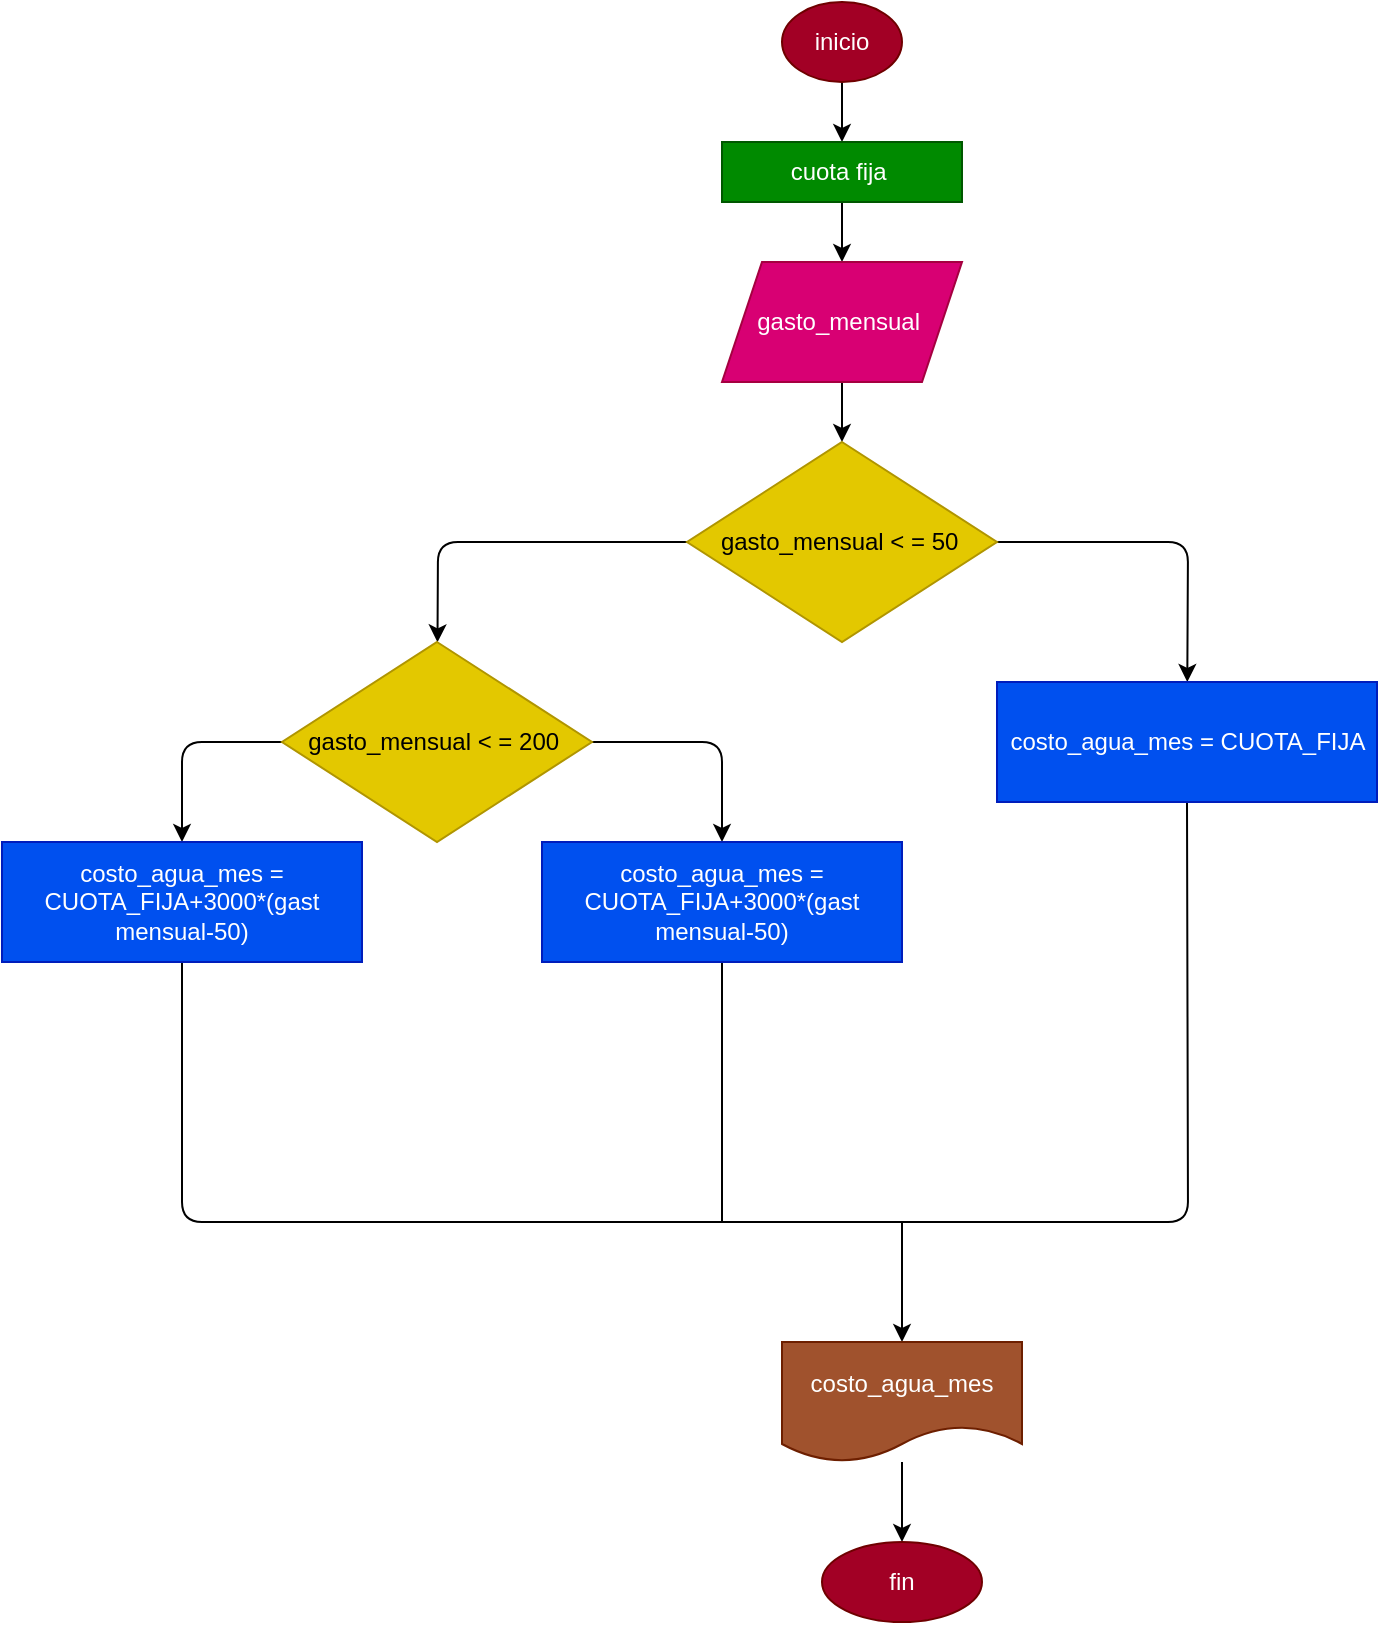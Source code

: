 <mxfile>
    <diagram id="K0Ok1RXE4mYThTbtzFSQ" name="Página-1">
        <mxGraphModel dx="1489" dy="407" grid="1" gridSize="10" guides="1" tooltips="1" connect="1" arrows="1" fold="1" page="1" pageScale="1" pageWidth="827" pageHeight="1169" math="0" shadow="0">
            <root>
                <mxCell id="0"/>
                <mxCell id="1" parent="0"/>
                <mxCell id="4" value="" style="edgeStyle=none;html=1;" edge="1" parent="1" source="2" target="3">
                    <mxGeometry relative="1" as="geometry"/>
                </mxCell>
                <mxCell id="2" value="inicio" style="ellipse;whiteSpace=wrap;html=1;fillColor=#a20025;fontColor=#ffffff;strokeColor=#6F0000;" vertex="1" parent="1">
                    <mxGeometry x="370" y="20" width="60" height="40" as="geometry"/>
                </mxCell>
                <mxCell id="6" value="" style="edgeStyle=none;html=1;" edge="1" parent="1" source="3" target="5">
                    <mxGeometry relative="1" as="geometry"/>
                </mxCell>
                <mxCell id="3" value="cuota fija&amp;nbsp;" style="rounded=0;whiteSpace=wrap;html=1;fillColor=#008a00;fontColor=#ffffff;strokeColor=#005700;" vertex="1" parent="1">
                    <mxGeometry x="340" y="90" width="120" height="30" as="geometry"/>
                </mxCell>
                <mxCell id="9" value="" style="edgeStyle=none;html=1;" edge="1" parent="1" source="5" target="7">
                    <mxGeometry relative="1" as="geometry"/>
                </mxCell>
                <mxCell id="5" value="gasto_mensual&amp;nbsp;" style="shape=parallelogram;perimeter=parallelogramPerimeter;whiteSpace=wrap;html=1;fixedSize=1;fillColor=#d80073;fontColor=#ffffff;strokeColor=#A50040;" vertex="1" parent="1">
                    <mxGeometry x="340" y="150" width="120" height="60" as="geometry"/>
                </mxCell>
                <mxCell id="11" value="" style="edgeStyle=none;html=1;" edge="1" parent="1" source="7" target="10">
                    <mxGeometry relative="1" as="geometry">
                        <Array as="points">
                            <mxPoint x="198" y="290"/>
                        </Array>
                    </mxGeometry>
                </mxCell>
                <mxCell id="19" value="" style="edgeStyle=none;html=1;" edge="1" parent="1" source="7" target="18">
                    <mxGeometry relative="1" as="geometry">
                        <Array as="points">
                            <mxPoint x="573" y="290"/>
                        </Array>
                    </mxGeometry>
                </mxCell>
                <mxCell id="7" value="gasto_mensual &amp;lt; = 50&amp;nbsp;" style="rhombus;whiteSpace=wrap;html=1;fillColor=#e3c800;fontColor=#000000;strokeColor=#B09500;" vertex="1" parent="1">
                    <mxGeometry x="322.5" y="240" width="155" height="100" as="geometry"/>
                </mxCell>
                <mxCell id="13" value="" style="edgeStyle=none;html=1;" edge="1" parent="1" source="10" target="12">
                    <mxGeometry relative="1" as="geometry">
                        <Array as="points">
                            <mxPoint x="70" y="390"/>
                        </Array>
                    </mxGeometry>
                </mxCell>
                <mxCell id="17" style="edgeStyle=none;html=1;" edge="1" parent="1" source="10" target="16">
                    <mxGeometry relative="1" as="geometry">
                        <Array as="points">
                            <mxPoint x="340" y="390"/>
                        </Array>
                    </mxGeometry>
                </mxCell>
                <mxCell id="10" value="gasto_mensual &amp;lt; = 200&amp;nbsp;" style="rhombus;whiteSpace=wrap;html=1;fillColor=#e3c800;fontColor=#000000;strokeColor=#B09500;" vertex="1" parent="1">
                    <mxGeometry x="120" y="340" width="155" height="100" as="geometry"/>
                </mxCell>
                <mxCell id="20" style="edgeStyle=none;html=1;entryX=0.5;entryY=1;entryDx=0;entryDy=0;endArrow=none;endFill=0;" edge="1" parent="1" source="12" target="18">
                    <mxGeometry relative="1" as="geometry">
                        <mxPoint x="630" y="630" as="targetPoint"/>
                        <Array as="points">
                            <mxPoint x="70" y="630"/>
                            <mxPoint x="573" y="630"/>
                        </Array>
                    </mxGeometry>
                </mxCell>
                <mxCell id="12" value="costo_agua_mes =&lt;br&gt;CUOTA_FIJA+3000*(gast mensual-50)" style="whiteSpace=wrap;html=1;fillColor=#0050ef;fontColor=#ffffff;strokeColor=#001DBC;" vertex="1" parent="1">
                    <mxGeometry x="-20" y="440" width="180" height="60" as="geometry"/>
                </mxCell>
                <mxCell id="21" style="html=1;endArrow=none;endFill=0;" edge="1" parent="1" source="16">
                    <mxGeometry relative="1" as="geometry">
                        <mxPoint x="340" y="630" as="targetPoint"/>
                    </mxGeometry>
                </mxCell>
                <mxCell id="16" value="costo_agua_mes =&lt;br&gt;CUOTA_FIJA+3000*(gast mensual-50)" style="whiteSpace=wrap;html=1;fillColor=#0050ef;fontColor=#ffffff;strokeColor=#001DBC;" vertex="1" parent="1">
                    <mxGeometry x="250" y="440" width="180" height="60" as="geometry"/>
                </mxCell>
                <mxCell id="18" value="costo_agua_mes = CUOTA_FIJA" style="whiteSpace=wrap;html=1;fillColor=#0050ef;fontColor=#ffffff;strokeColor=#001DBC;" vertex="1" parent="1">
                    <mxGeometry x="477.5" y="360" width="190" height="60" as="geometry"/>
                </mxCell>
                <mxCell id="22" value="" style="endArrow=classic;html=1;" edge="1" parent="1">
                    <mxGeometry width="50" height="50" relative="1" as="geometry">
                        <mxPoint x="430" y="630" as="sourcePoint"/>
                        <mxPoint x="430" y="690" as="targetPoint"/>
                    </mxGeometry>
                </mxCell>
                <mxCell id="26" value="" style="edgeStyle=none;html=1;endArrow=classic;endFill=1;" edge="1" parent="1" source="24" target="25">
                    <mxGeometry relative="1" as="geometry"/>
                </mxCell>
                <mxCell id="24" value="costo_agua_mes" style="shape=document;whiteSpace=wrap;html=1;boundedLbl=1;fillColor=#a0522d;fontColor=#ffffff;strokeColor=#6D1F00;" vertex="1" parent="1">
                    <mxGeometry x="370" y="690" width="120" height="60" as="geometry"/>
                </mxCell>
                <mxCell id="25" value="fin" style="ellipse;whiteSpace=wrap;html=1;fillColor=#a20025;fontColor=#ffffff;strokeColor=#6F0000;" vertex="1" parent="1">
                    <mxGeometry x="390" y="790" width="80" height="40" as="geometry"/>
                </mxCell>
            </root>
        </mxGraphModel>
    </diagram>
</mxfile>